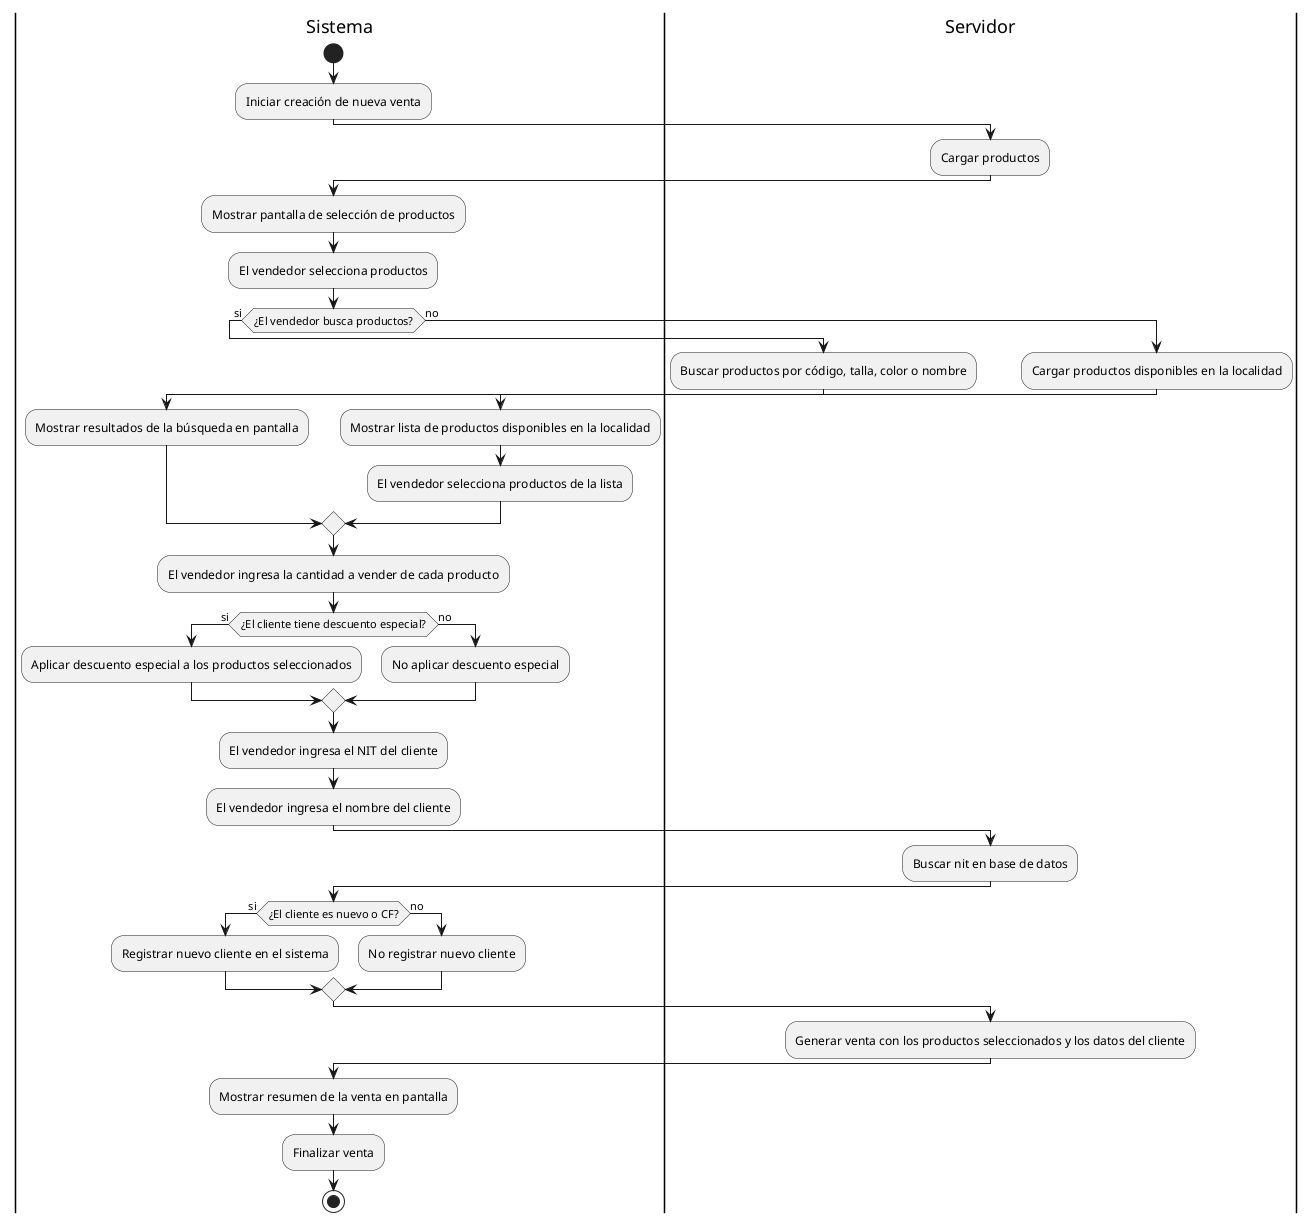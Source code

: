 @startuml Nueva venta

|Sistema|
start
:Iniciar creación de nueva venta;
|Servidor|
:Cargar productos;
|Sistema|
:Mostrar pantalla de selección de productos;
:El vendedor selecciona productos;
if (¿El vendedor busca productos?) then (si)
    |Servidor|
    :Buscar productos por código, talla, color o nombre;
    |Sistema|
    :Mostrar resultados de la búsqueda en pantalla;
else (no)
    |Servidor|
    :Cargar productos disponibles en la localidad;
    |Sistema|
    :Mostrar lista de productos disponibles en la localidad;
    :El vendedor selecciona productos de la lista;
endif
:El vendedor ingresa la cantidad a vender de cada producto;
if (¿El cliente tiene descuento especial?) then (si)
    :Aplicar descuento especial a los productos seleccionados;
else (no)
    :No aplicar descuento especial;
endif
:El vendedor ingresa el NIT del cliente;
:El vendedor ingresa el nombre del cliente;
|Servidor|
:Buscar nit en base de datos;
|Sistema|
if (¿El cliente es nuevo o CF?) then (si)
    :Registrar nuevo cliente en el sistema;
else (no)
    :No registrar nuevo cliente;
endif
|Servidor|
:Generar venta con los productos seleccionados y los datos del cliente;
|Sistema|
:Mostrar resumen de la venta en pantalla;
:Finalizar venta;
stop

@enduml
